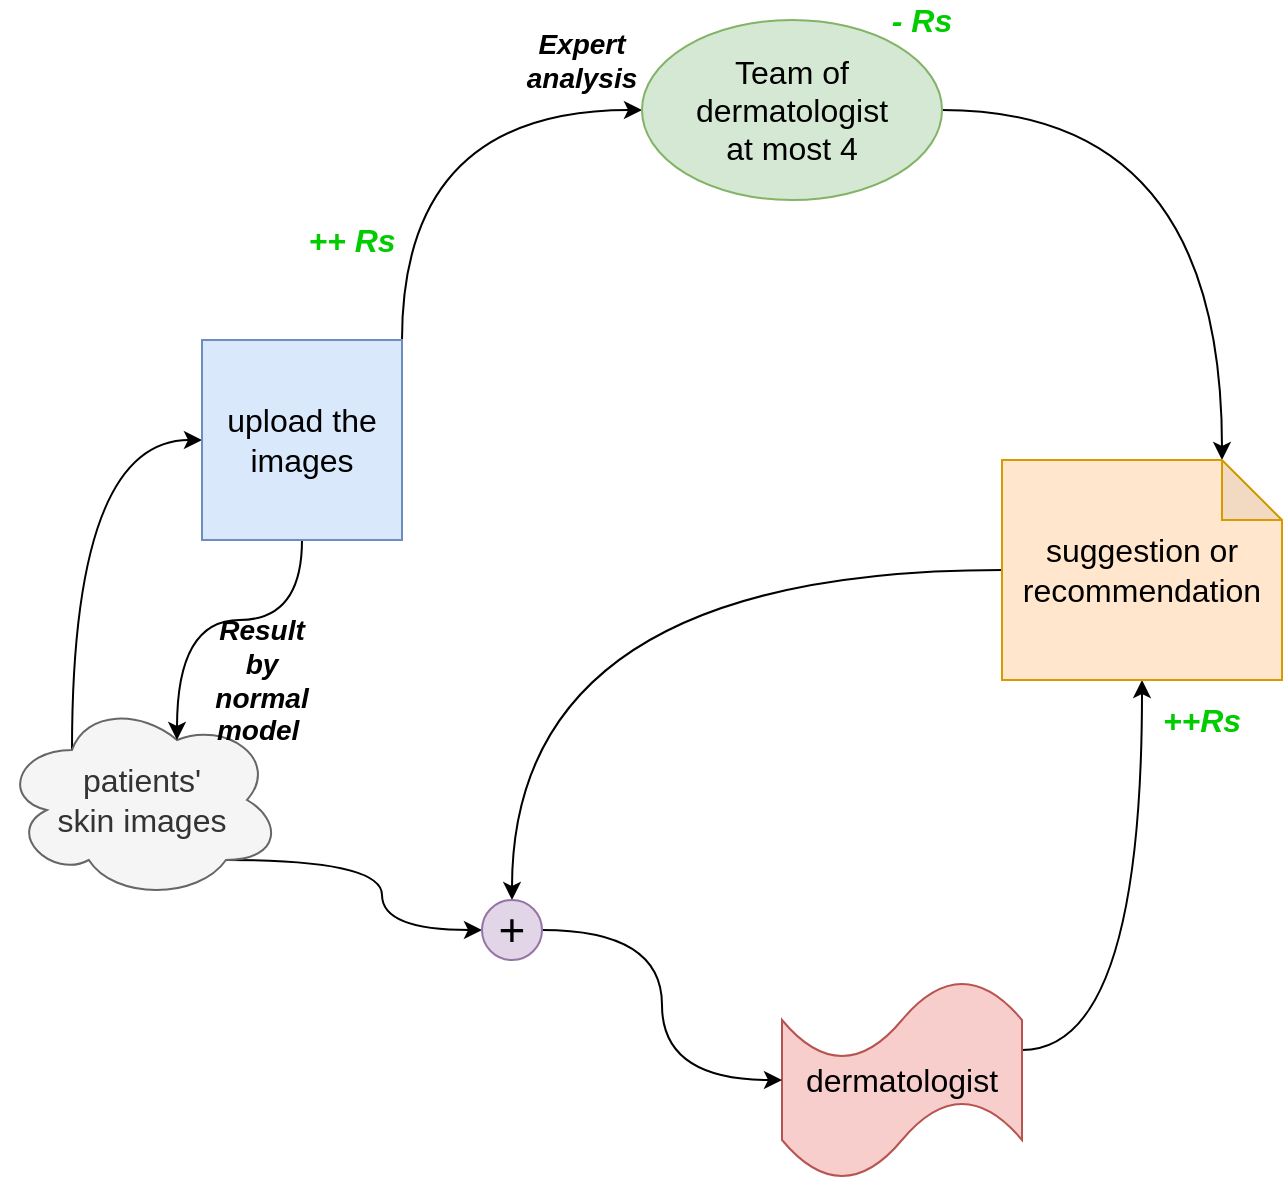 <mxfile version="12.4.3" type="github" pages="1"><diagram id="LYIUC-JcO_xXLC4EV9pf" name="Page-1"><mxGraphModel dx="1205" dy="608" grid="1" gridSize="10" guides="1" tooltips="1" connect="1" arrows="1" fold="1" page="1" pageScale="1" pageWidth="850" pageHeight="1100" math="0" shadow="0"><root><mxCell id="0"/><mxCell id="1" parent="0"/><mxCell id="sm530ag47d6_X1h1uEW6-7" style="edgeStyle=orthogonalEdgeStyle;curved=1;rounded=0;orthogonalLoop=1;jettySize=auto;html=1;exitX=0.25;exitY=0.25;exitDx=0;exitDy=0;exitPerimeter=0;entryX=0;entryY=0.5;entryDx=0;entryDy=0;" edge="1" parent="1" source="sm530ag47d6_X1h1uEW6-1" target="sm530ag47d6_X1h1uEW6-2"><mxGeometry relative="1" as="geometry"/></mxCell><mxCell id="sm530ag47d6_X1h1uEW6-13" style="edgeStyle=orthogonalEdgeStyle;curved=1;rounded=0;orthogonalLoop=1;jettySize=auto;html=1;exitX=0.8;exitY=0.8;exitDx=0;exitDy=0;exitPerimeter=0;entryX=0;entryY=0.5;entryDx=0;entryDy=0;" edge="1" parent="1" source="sm530ag47d6_X1h1uEW6-1" target="sm530ag47d6_X1h1uEW6-6"><mxGeometry relative="1" as="geometry"/></mxCell><mxCell id="sm530ag47d6_X1h1uEW6-1" value="&lt;font style=&quot;font-size: 16px&quot;&gt;patients'&lt;br&gt;skin images&lt;/font&gt;" style="ellipse;shape=cloud;whiteSpace=wrap;html=1;fillColor=#f5f5f5;strokeColor=#666666;fontColor=#333333;" vertex="1" parent="1"><mxGeometry x="40" y="360" width="140" height="100" as="geometry"/></mxCell><mxCell id="sm530ag47d6_X1h1uEW6-9" style="edgeStyle=orthogonalEdgeStyle;curved=1;rounded=0;orthogonalLoop=1;jettySize=auto;html=1;exitX=0.5;exitY=1;exitDx=0;exitDy=0;entryX=0.625;entryY=0.2;entryDx=0;entryDy=0;entryPerimeter=0;" edge="1" parent="1" source="sm530ag47d6_X1h1uEW6-2" target="sm530ag47d6_X1h1uEW6-1"><mxGeometry relative="1" as="geometry"/></mxCell><mxCell id="sm530ag47d6_X1h1uEW6-10" style="edgeStyle=orthogonalEdgeStyle;curved=1;rounded=0;orthogonalLoop=1;jettySize=auto;html=1;exitX=1;exitY=0;exitDx=0;exitDy=0;entryX=0;entryY=0.5;entryDx=0;entryDy=0;" edge="1" parent="1" source="sm530ag47d6_X1h1uEW6-2" target="sm530ag47d6_X1h1uEW6-3"><mxGeometry relative="1" as="geometry"/></mxCell><mxCell id="sm530ag47d6_X1h1uEW6-2" value="&lt;font style=&quot;font-size: 16px&quot;&gt;upload the images&lt;/font&gt;" style="whiteSpace=wrap;html=1;aspect=fixed;fillColor=#dae8fc;strokeColor=#6c8ebf;" vertex="1" parent="1"><mxGeometry x="140" y="180" width="100" height="100" as="geometry"/></mxCell><mxCell id="sm530ag47d6_X1h1uEW6-11" style="edgeStyle=orthogonalEdgeStyle;curved=1;rounded=0;orthogonalLoop=1;jettySize=auto;html=1;exitX=1;exitY=0.5;exitDx=0;exitDy=0;entryX=0;entryY=0;entryDx=110;entryDy=0;entryPerimeter=0;" edge="1" parent="1" source="sm530ag47d6_X1h1uEW6-3" target="sm530ag47d6_X1h1uEW6-5"><mxGeometry relative="1" as="geometry"/></mxCell><mxCell id="sm530ag47d6_X1h1uEW6-3" value="&lt;font style=&quot;font-size: 16px&quot;&gt;Team of dermatologist&lt;br&gt;at most 4&lt;/font&gt;" style="ellipse;whiteSpace=wrap;html=1;fillColor=#d5e8d4;strokeColor=#82b366;" vertex="1" parent="1"><mxGeometry x="360" y="20" width="150" height="90" as="geometry"/></mxCell><mxCell id="sm530ag47d6_X1h1uEW6-15" style="edgeStyle=orthogonalEdgeStyle;curved=1;rounded=0;orthogonalLoop=1;jettySize=auto;html=1;exitX=1;exitY=0.35;exitDx=0;exitDy=0;exitPerimeter=0;" edge="1" parent="1" source="sm530ag47d6_X1h1uEW6-4" target="sm530ag47d6_X1h1uEW6-5"><mxGeometry relative="1" as="geometry"/></mxCell><mxCell id="sm530ag47d6_X1h1uEW6-4" value="&lt;font style=&quot;font-size: 16px&quot;&gt;dermatologist&lt;/font&gt;" style="shape=tape;whiteSpace=wrap;html=1;fillColor=#f8cecc;strokeColor=#b85450;" vertex="1" parent="1"><mxGeometry x="430" y="500" width="120" height="100" as="geometry"/></mxCell><mxCell id="sm530ag47d6_X1h1uEW6-12" style="edgeStyle=orthogonalEdgeStyle;curved=1;rounded=0;orthogonalLoop=1;jettySize=auto;html=1;exitX=0;exitY=0.5;exitDx=0;exitDy=0;exitPerimeter=0;entryX=0.5;entryY=0;entryDx=0;entryDy=0;" edge="1" parent="1" source="sm530ag47d6_X1h1uEW6-5" target="sm530ag47d6_X1h1uEW6-6"><mxGeometry relative="1" as="geometry"/></mxCell><mxCell id="sm530ag47d6_X1h1uEW6-5" value="&lt;font style=&quot;font-size: 16px&quot;&gt;suggestion or recommendation&lt;/font&gt;" style="shape=note;whiteSpace=wrap;html=1;backgroundOutline=1;darkOpacity=0.05;fillColor=#ffe6cc;strokeColor=#d79b00;" vertex="1" parent="1"><mxGeometry x="540" y="240" width="140" height="110" as="geometry"/></mxCell><mxCell id="sm530ag47d6_X1h1uEW6-14" style="edgeStyle=orthogonalEdgeStyle;curved=1;rounded=0;orthogonalLoop=1;jettySize=auto;html=1;exitX=1;exitY=0.5;exitDx=0;exitDy=0;entryX=0;entryY=0.5;entryDx=0;entryDy=0;entryPerimeter=0;" edge="1" parent="1" source="sm530ag47d6_X1h1uEW6-6" target="sm530ag47d6_X1h1uEW6-4"><mxGeometry relative="1" as="geometry"/></mxCell><mxCell id="sm530ag47d6_X1h1uEW6-6" value="&lt;font style=&quot;font-size: 23px&quot;&gt;+&lt;/font&gt;" style="ellipse;whiteSpace=wrap;html=1;aspect=fixed;fillColor=#e1d5e7;strokeColor=#9673a6;" vertex="1" parent="1"><mxGeometry x="280" y="460" width="30" height="30" as="geometry"/></mxCell><mxCell id="sm530ag47d6_X1h1uEW6-16" value="&lt;font style=&quot;font-size: 14px&quot;&gt;&lt;i&gt;&lt;b&gt;Result by normal model&amp;nbsp;&lt;/b&gt;&lt;/i&gt;&lt;/font&gt;" style="text;html=1;strokeColor=none;fillColor=none;align=center;verticalAlign=middle;whiteSpace=wrap;rounded=0;" vertex="1" parent="1"><mxGeometry x="150" y="340" width="40" height="20" as="geometry"/></mxCell><mxCell id="sm530ag47d6_X1h1uEW6-18" value="&lt;b&gt;&lt;i&gt;&lt;font style=&quot;font-size: 14px&quot;&gt;Expert analysis&lt;/font&gt;&lt;/i&gt;&lt;/b&gt;" style="text;html=1;strokeColor=none;fillColor=none;align=center;verticalAlign=middle;whiteSpace=wrap;rounded=0;" vertex="1" parent="1"><mxGeometry x="310" y="30" width="40" height="20" as="geometry"/></mxCell><mxCell id="sm530ag47d6_X1h1uEW6-19" value="&lt;b&gt;&lt;i&gt;&lt;font style=&quot;font-size: 16px&quot; color=&quot;#00cc00&quot;&gt;++ Rs&lt;/font&gt;&lt;/i&gt;&lt;/b&gt;" style="text;html=1;strokeColor=none;fillColor=none;align=center;verticalAlign=middle;whiteSpace=wrap;rounded=0;" vertex="1" parent="1"><mxGeometry x="190" y="120" width="50" height="20" as="geometry"/></mxCell><mxCell id="sm530ag47d6_X1h1uEW6-20" value="&lt;b&gt;&lt;i&gt;&lt;font style=&quot;font-size: 16px&quot; color=&quot;#00cc00&quot;&gt;- Rs&lt;/font&gt;&lt;/i&gt;&lt;/b&gt;" style="text;html=1;strokeColor=none;fillColor=none;align=center;verticalAlign=middle;whiteSpace=wrap;rounded=0;" vertex="1" parent="1"><mxGeometry x="480" y="10" width="40" height="20" as="geometry"/></mxCell><mxCell id="sm530ag47d6_X1h1uEW6-21" value="&lt;b&gt;&lt;i&gt;&lt;font style=&quot;font-size: 16px&quot; color=&quot;#00cc00&quot;&gt;++Rs&lt;/font&gt;&lt;/i&gt;&lt;/b&gt;" style="text;html=1;strokeColor=none;fillColor=none;align=center;verticalAlign=middle;whiteSpace=wrap;rounded=0;" vertex="1" parent="1"><mxGeometry x="620" y="360" width="40" height="20" as="geometry"/></mxCell></root></mxGraphModel></diagram></mxfile>
